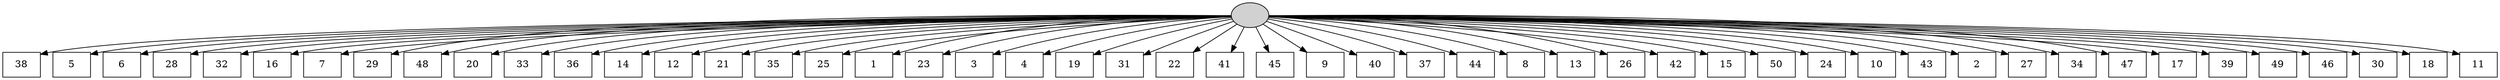 digraph G {
0[style=filled, fillcolor=grey82, label=""];
1[shape=box,style=filled, fillcolor=white,label="38\n"];
2[shape=box,style=filled, fillcolor=white,label="5\n"];
3[shape=box,style=filled, fillcolor=white,label="6\n"];
4[shape=box,style=filled, fillcolor=white,label="28\n"];
5[shape=box,style=filled, fillcolor=white,label="32\n"];
6[shape=box,style=filled, fillcolor=white,label="16\n"];
7[shape=box,style=filled, fillcolor=white,label="7\n"];
8[shape=box,style=filled, fillcolor=white,label="29\n"];
9[shape=box,style=filled, fillcolor=white,label="48\n"];
10[shape=box,style=filled, fillcolor=white,label="20\n"];
11[shape=box,style=filled, fillcolor=white,label="33\n"];
12[shape=box,style=filled, fillcolor=white,label="36\n"];
13[shape=box,style=filled, fillcolor=white,label="14\n"];
14[shape=box,style=filled, fillcolor=white,label="12\n"];
15[shape=box,style=filled, fillcolor=white,label="21\n"];
16[shape=box,style=filled, fillcolor=white,label="35\n"];
17[shape=box,style=filled, fillcolor=white,label="25\n"];
18[shape=box,style=filled, fillcolor=white,label="1\n"];
19[shape=box,style=filled, fillcolor=white,label="23\n"];
20[shape=box,style=filled, fillcolor=white,label="3\n"];
21[shape=box,style=filled, fillcolor=white,label="4\n"];
22[shape=box,style=filled, fillcolor=white,label="19\n"];
23[shape=box,style=filled, fillcolor=white,label="31\n"];
24[shape=box,style=filled, fillcolor=white,label="22\n"];
25[shape=box,style=filled, fillcolor=white,label="41\n"];
26[shape=box,style=filled, fillcolor=white,label="45\n"];
27[shape=box,style=filled, fillcolor=white,label="9\n"];
28[shape=box,style=filled, fillcolor=white,label="40\n"];
29[shape=box,style=filled, fillcolor=white,label="37\n"];
30[shape=box,style=filled, fillcolor=white,label="44\n"];
31[shape=box,style=filled, fillcolor=white,label="8\n"];
32[shape=box,style=filled, fillcolor=white,label="13\n"];
33[shape=box,style=filled, fillcolor=white,label="26\n"];
34[shape=box,style=filled, fillcolor=white,label="42\n"];
35[shape=box,style=filled, fillcolor=white,label="15\n"];
36[shape=box,style=filled, fillcolor=white,label="50\n"];
37[shape=box,style=filled, fillcolor=white,label="24\n"];
38[shape=box,style=filled, fillcolor=white,label="10\n"];
39[shape=box,style=filled, fillcolor=white,label="43\n"];
40[shape=box,style=filled, fillcolor=white,label="2\n"];
41[shape=box,style=filled, fillcolor=white,label="27\n"];
42[shape=box,style=filled, fillcolor=white,label="34\n"];
43[shape=box,style=filled, fillcolor=white,label="47\n"];
44[shape=box,style=filled, fillcolor=white,label="17\n"];
45[shape=box,style=filled, fillcolor=white,label="39\n"];
46[shape=box,style=filled, fillcolor=white,label="49\n"];
47[shape=box,style=filled, fillcolor=white,label="46\n"];
48[shape=box,style=filled, fillcolor=white,label="30\n"];
49[shape=box,style=filled, fillcolor=white,label="18\n"];
50[shape=box,style=filled, fillcolor=white,label="11\n"];
0->1 ;
0->2 ;
0->3 ;
0->4 ;
0->5 ;
0->6 ;
0->7 ;
0->8 ;
0->9 ;
0->10 ;
0->11 ;
0->12 ;
0->13 ;
0->14 ;
0->15 ;
0->16 ;
0->17 ;
0->18 ;
0->19 ;
0->20 ;
0->21 ;
0->22 ;
0->23 ;
0->24 ;
0->25 ;
0->26 ;
0->27 ;
0->28 ;
0->29 ;
0->30 ;
0->31 ;
0->32 ;
0->33 ;
0->34 ;
0->35 ;
0->36 ;
0->37 ;
0->38 ;
0->39 ;
0->40 ;
0->41 ;
0->42 ;
0->43 ;
0->44 ;
0->45 ;
0->46 ;
0->47 ;
0->48 ;
0->49 ;
0->50 ;
}
